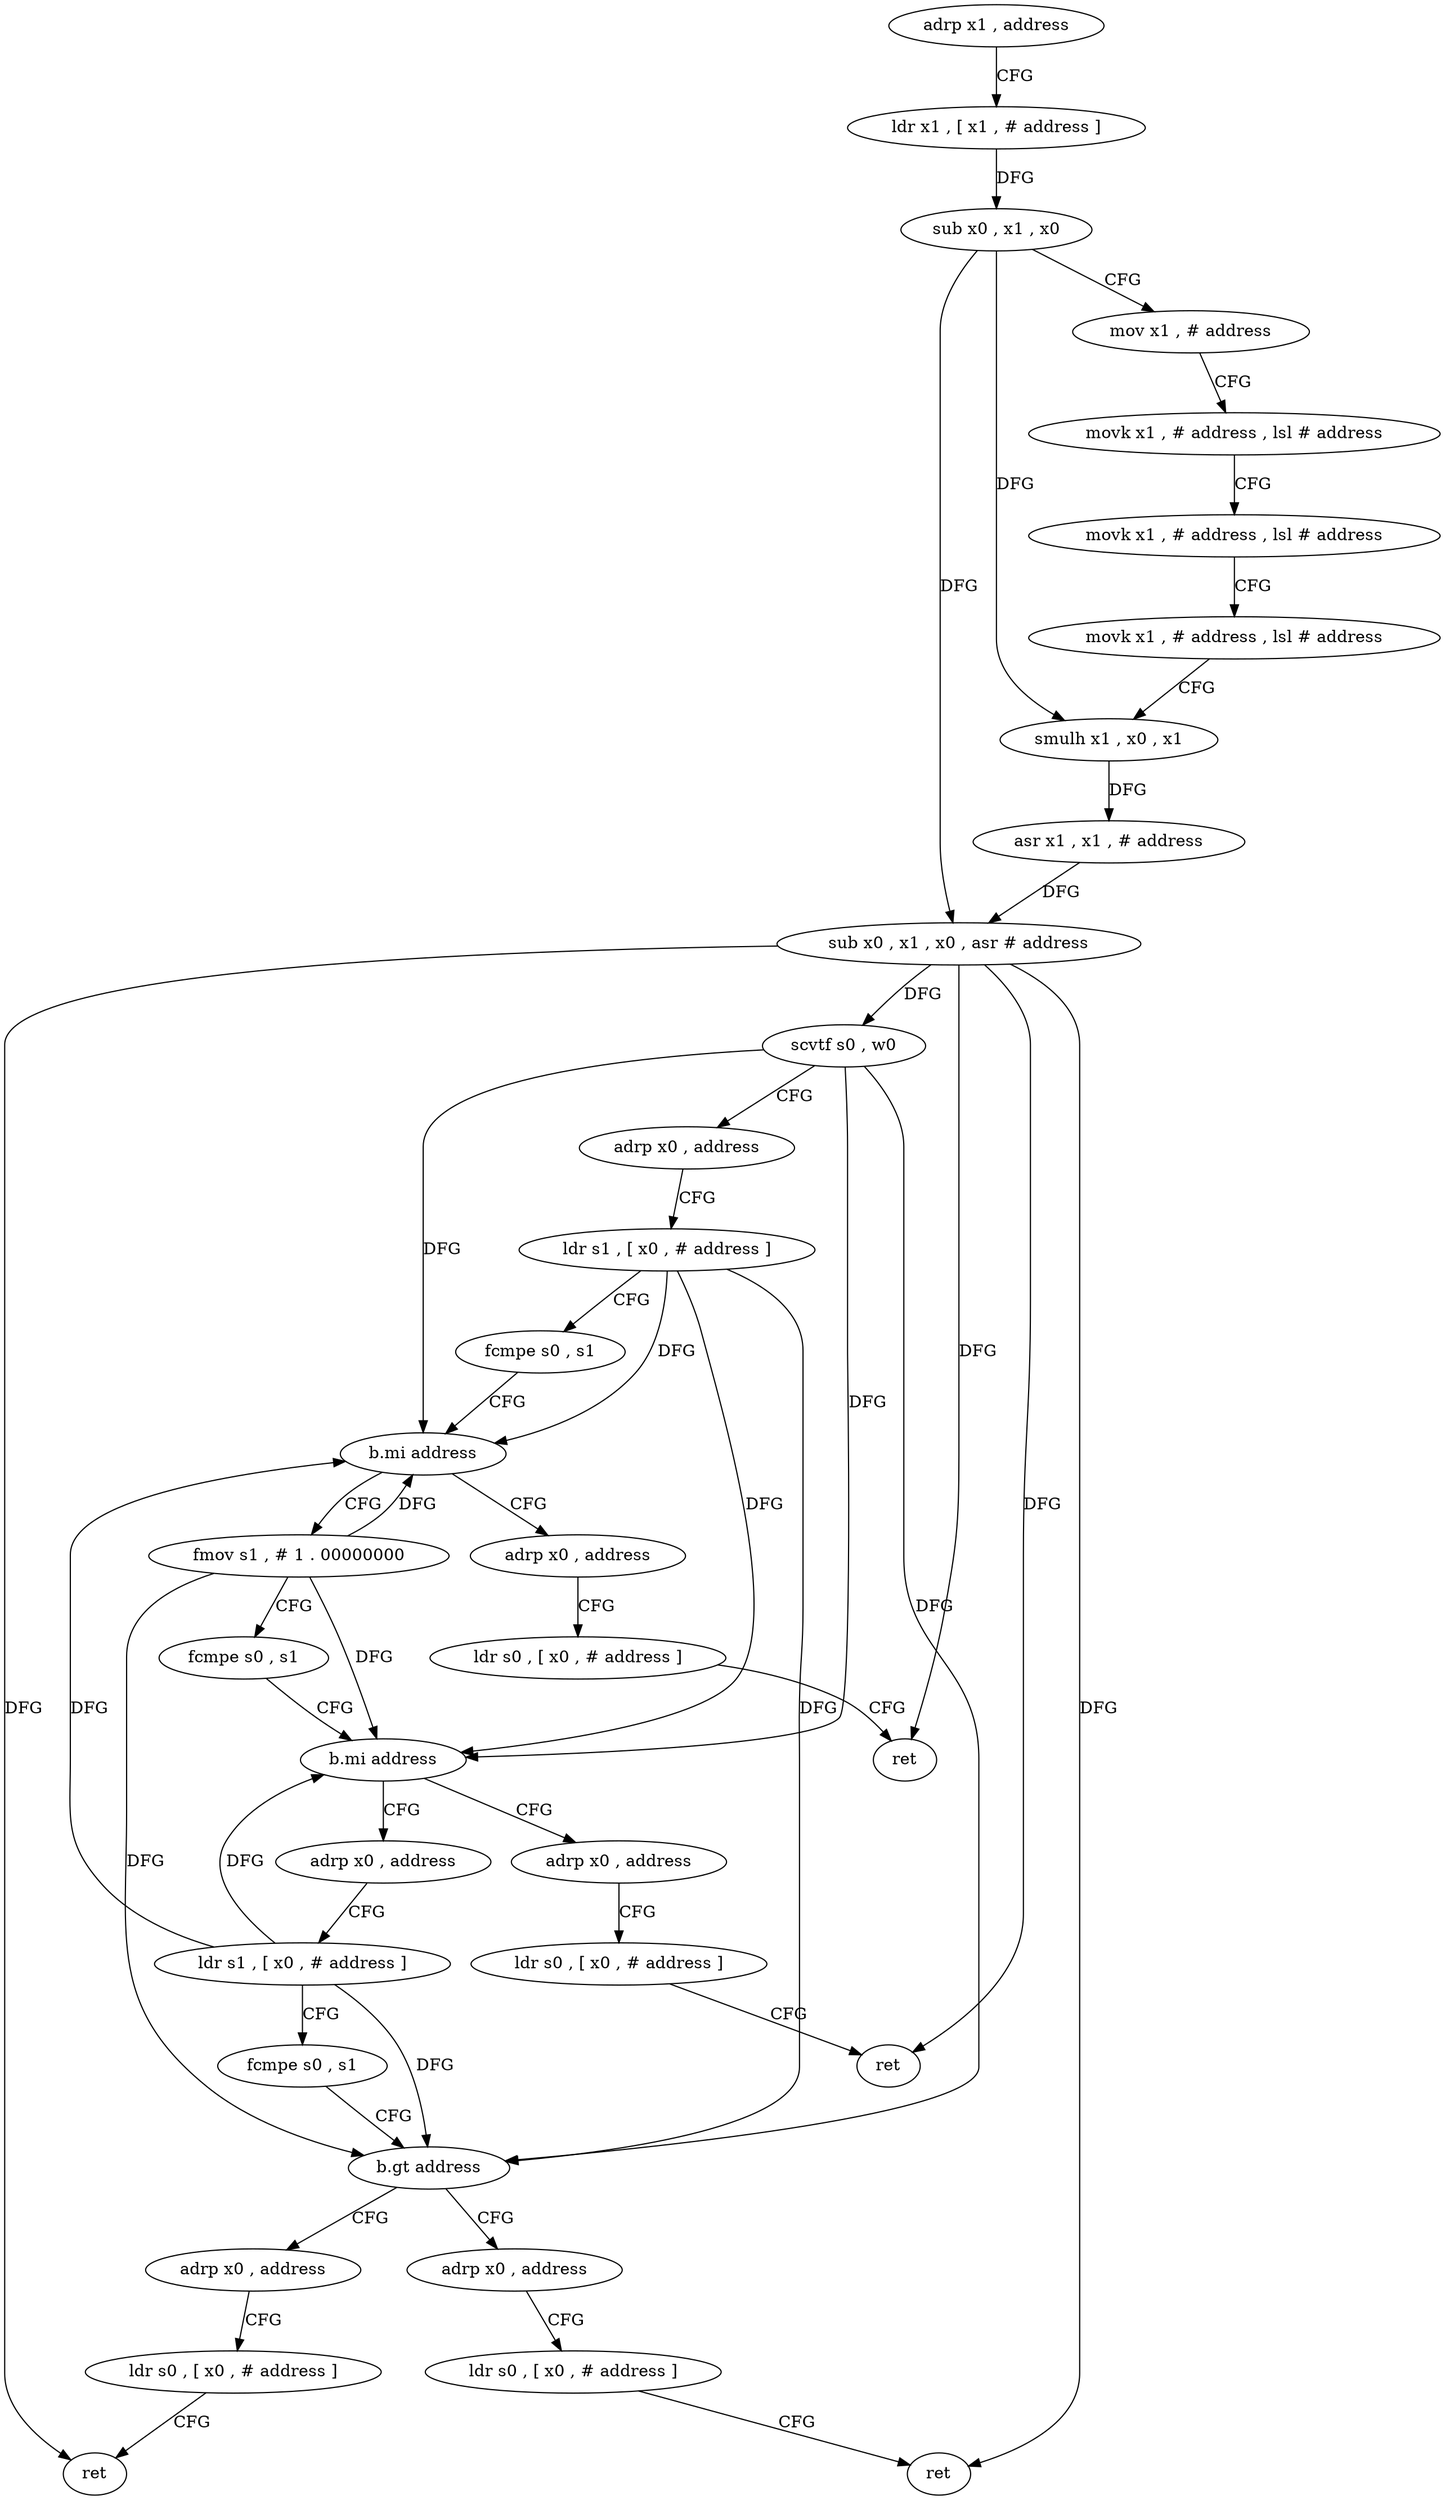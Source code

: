 digraph "func" {
"4243532" [label = "adrp x1 , address" ]
"4243536" [label = "ldr x1 , [ x1 , # address ]" ]
"4243540" [label = "sub x0 , x1 , x0" ]
"4243544" [label = "mov x1 , # address" ]
"4243548" [label = "movk x1 , # address , lsl # address" ]
"4243552" [label = "movk x1 , # address , lsl # address" ]
"4243556" [label = "movk x1 , # address , lsl # address" ]
"4243560" [label = "smulh x1 , x0 , x1" ]
"4243564" [label = "asr x1 , x1 , # address" ]
"4243568" [label = "sub x0 , x1 , x0 , asr # address" ]
"4243572" [label = "scvtf s0 , w0" ]
"4243576" [label = "adrp x0 , address" ]
"4243580" [label = "ldr s1 , [ x0 , # address ]" ]
"4243584" [label = "fcmpe s0 , s1" ]
"4243588" [label = "b.mi address" ]
"4243632" [label = "adrp x0 , address" ]
"4243592" [label = "fmov s1 , # 1 . 00000000" ]
"4243636" [label = "ldr s0 , [ x0 , # address ]" ]
"4243640" [label = "ret" ]
"4243596" [label = "fcmpe s0 , s1" ]
"4243600" [label = "b.mi address" ]
"4243644" [label = "adrp x0 , address" ]
"4243604" [label = "adrp x0 , address" ]
"4243648" [label = "ldr s0 , [ x0 , # address ]" ]
"4243652" [label = "ret" ]
"4243608" [label = "ldr s1 , [ x0 , # address ]" ]
"4243612" [label = "fcmpe s0 , s1" ]
"4243616" [label = "b.gt address" ]
"4243656" [label = "adrp x0 , address" ]
"4243620" [label = "adrp x0 , address" ]
"4243660" [label = "ldr s0 , [ x0 , # address ]" ]
"4243664" [label = "ret" ]
"4243624" [label = "ldr s0 , [ x0 , # address ]" ]
"4243628" [label = "ret" ]
"4243532" -> "4243536" [ label = "CFG" ]
"4243536" -> "4243540" [ label = "DFG" ]
"4243540" -> "4243544" [ label = "CFG" ]
"4243540" -> "4243560" [ label = "DFG" ]
"4243540" -> "4243568" [ label = "DFG" ]
"4243544" -> "4243548" [ label = "CFG" ]
"4243548" -> "4243552" [ label = "CFG" ]
"4243552" -> "4243556" [ label = "CFG" ]
"4243556" -> "4243560" [ label = "CFG" ]
"4243560" -> "4243564" [ label = "DFG" ]
"4243564" -> "4243568" [ label = "DFG" ]
"4243568" -> "4243572" [ label = "DFG" ]
"4243568" -> "4243640" [ label = "DFG" ]
"4243568" -> "4243652" [ label = "DFG" ]
"4243568" -> "4243664" [ label = "DFG" ]
"4243568" -> "4243628" [ label = "DFG" ]
"4243572" -> "4243576" [ label = "CFG" ]
"4243572" -> "4243588" [ label = "DFG" ]
"4243572" -> "4243600" [ label = "DFG" ]
"4243572" -> "4243616" [ label = "DFG" ]
"4243576" -> "4243580" [ label = "CFG" ]
"4243580" -> "4243584" [ label = "CFG" ]
"4243580" -> "4243588" [ label = "DFG" ]
"4243580" -> "4243600" [ label = "DFG" ]
"4243580" -> "4243616" [ label = "DFG" ]
"4243584" -> "4243588" [ label = "CFG" ]
"4243588" -> "4243632" [ label = "CFG" ]
"4243588" -> "4243592" [ label = "CFG" ]
"4243632" -> "4243636" [ label = "CFG" ]
"4243592" -> "4243596" [ label = "CFG" ]
"4243592" -> "4243588" [ label = "DFG" ]
"4243592" -> "4243600" [ label = "DFG" ]
"4243592" -> "4243616" [ label = "DFG" ]
"4243636" -> "4243640" [ label = "CFG" ]
"4243596" -> "4243600" [ label = "CFG" ]
"4243600" -> "4243644" [ label = "CFG" ]
"4243600" -> "4243604" [ label = "CFG" ]
"4243644" -> "4243648" [ label = "CFG" ]
"4243604" -> "4243608" [ label = "CFG" ]
"4243648" -> "4243652" [ label = "CFG" ]
"4243608" -> "4243612" [ label = "CFG" ]
"4243608" -> "4243588" [ label = "DFG" ]
"4243608" -> "4243600" [ label = "DFG" ]
"4243608" -> "4243616" [ label = "DFG" ]
"4243612" -> "4243616" [ label = "CFG" ]
"4243616" -> "4243656" [ label = "CFG" ]
"4243616" -> "4243620" [ label = "CFG" ]
"4243656" -> "4243660" [ label = "CFG" ]
"4243620" -> "4243624" [ label = "CFG" ]
"4243660" -> "4243664" [ label = "CFG" ]
"4243624" -> "4243628" [ label = "CFG" ]
}
